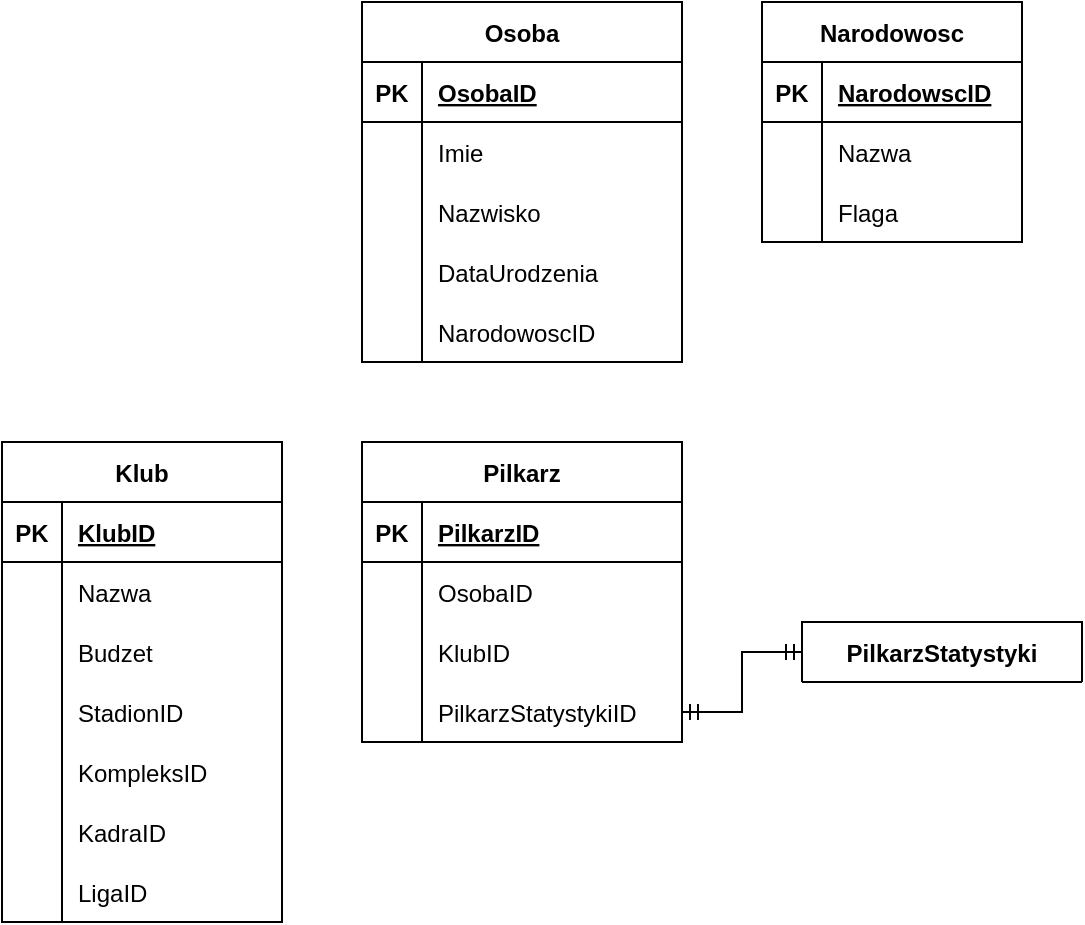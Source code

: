 <mxfile version="20.8.8" type="github">
  <diagram name="Strona-1" id="OfhFXtUXiZWUtCFE1TAF">
    <mxGraphModel dx="1050" dy="581" grid="1" gridSize="10" guides="1" tooltips="1" connect="1" arrows="1" fold="1" page="1" pageScale="1" pageWidth="827" pageHeight="1169" math="0" shadow="0">
      <root>
        <mxCell id="0" />
        <mxCell id="1" parent="0" />
        <mxCell id="VypSvn3y7kqC1WKXfnF2-3" value="Klub" style="shape=table;startSize=30;container=1;collapsible=1;childLayout=tableLayout;fixedRows=1;rowLines=0;fontStyle=1;align=center;resizeLast=1;" vertex="1" parent="1">
          <mxGeometry x="180" y="260" width="140" height="240" as="geometry" />
        </mxCell>
        <mxCell id="VypSvn3y7kqC1WKXfnF2-4" value="" style="shape=tableRow;horizontal=0;startSize=0;swimlaneHead=0;swimlaneBody=0;fillColor=none;collapsible=0;dropTarget=0;points=[[0,0.5],[1,0.5]];portConstraint=eastwest;top=0;left=0;right=0;bottom=1;" vertex="1" parent="VypSvn3y7kqC1WKXfnF2-3">
          <mxGeometry y="30" width="140" height="30" as="geometry" />
        </mxCell>
        <mxCell id="VypSvn3y7kqC1WKXfnF2-5" value="PK" style="shape=partialRectangle;connectable=0;fillColor=none;top=0;left=0;bottom=0;right=0;fontStyle=1;overflow=hidden;" vertex="1" parent="VypSvn3y7kqC1WKXfnF2-4">
          <mxGeometry width="30" height="30" as="geometry">
            <mxRectangle width="30" height="30" as="alternateBounds" />
          </mxGeometry>
        </mxCell>
        <mxCell id="VypSvn3y7kqC1WKXfnF2-6" value="KlubID" style="shape=partialRectangle;connectable=0;fillColor=none;top=0;left=0;bottom=0;right=0;align=left;spacingLeft=6;fontStyle=5;overflow=hidden;" vertex="1" parent="VypSvn3y7kqC1WKXfnF2-4">
          <mxGeometry x="30" width="110" height="30" as="geometry">
            <mxRectangle width="110" height="30" as="alternateBounds" />
          </mxGeometry>
        </mxCell>
        <mxCell id="VypSvn3y7kqC1WKXfnF2-7" value="" style="shape=tableRow;horizontal=0;startSize=0;swimlaneHead=0;swimlaneBody=0;fillColor=none;collapsible=0;dropTarget=0;points=[[0,0.5],[1,0.5]];portConstraint=eastwest;top=0;left=0;right=0;bottom=0;" vertex="1" parent="VypSvn3y7kqC1WKXfnF2-3">
          <mxGeometry y="60" width="140" height="30" as="geometry" />
        </mxCell>
        <mxCell id="VypSvn3y7kqC1WKXfnF2-8" value="" style="shape=partialRectangle;connectable=0;fillColor=none;top=0;left=0;bottom=0;right=0;editable=1;overflow=hidden;" vertex="1" parent="VypSvn3y7kqC1WKXfnF2-7">
          <mxGeometry width="30" height="30" as="geometry">
            <mxRectangle width="30" height="30" as="alternateBounds" />
          </mxGeometry>
        </mxCell>
        <mxCell id="VypSvn3y7kqC1WKXfnF2-9" value="Nazwa" style="shape=partialRectangle;connectable=0;fillColor=none;top=0;left=0;bottom=0;right=0;align=left;spacingLeft=6;overflow=hidden;" vertex="1" parent="VypSvn3y7kqC1WKXfnF2-7">
          <mxGeometry x="30" width="110" height="30" as="geometry">
            <mxRectangle width="110" height="30" as="alternateBounds" />
          </mxGeometry>
        </mxCell>
        <mxCell id="VypSvn3y7kqC1WKXfnF2-10" value="" style="shape=tableRow;horizontal=0;startSize=0;swimlaneHead=0;swimlaneBody=0;fillColor=none;collapsible=0;dropTarget=0;points=[[0,0.5],[1,0.5]];portConstraint=eastwest;top=0;left=0;right=0;bottom=0;" vertex="1" parent="VypSvn3y7kqC1WKXfnF2-3">
          <mxGeometry y="90" width="140" height="30" as="geometry" />
        </mxCell>
        <mxCell id="VypSvn3y7kqC1WKXfnF2-11" value="" style="shape=partialRectangle;connectable=0;fillColor=none;top=0;left=0;bottom=0;right=0;editable=1;overflow=hidden;" vertex="1" parent="VypSvn3y7kqC1WKXfnF2-10">
          <mxGeometry width="30" height="30" as="geometry">
            <mxRectangle width="30" height="30" as="alternateBounds" />
          </mxGeometry>
        </mxCell>
        <mxCell id="VypSvn3y7kqC1WKXfnF2-12" value="Budzet" style="shape=partialRectangle;connectable=0;fillColor=none;top=0;left=0;bottom=0;right=0;align=left;spacingLeft=6;overflow=hidden;" vertex="1" parent="VypSvn3y7kqC1WKXfnF2-10">
          <mxGeometry x="30" width="110" height="30" as="geometry">
            <mxRectangle width="110" height="30" as="alternateBounds" />
          </mxGeometry>
        </mxCell>
        <mxCell id="VypSvn3y7kqC1WKXfnF2-13" value="" style="shape=tableRow;horizontal=0;startSize=0;swimlaneHead=0;swimlaneBody=0;fillColor=none;collapsible=0;dropTarget=0;points=[[0,0.5],[1,0.5]];portConstraint=eastwest;top=0;left=0;right=0;bottom=0;" vertex="1" parent="VypSvn3y7kqC1WKXfnF2-3">
          <mxGeometry y="120" width="140" height="30" as="geometry" />
        </mxCell>
        <mxCell id="VypSvn3y7kqC1WKXfnF2-14" value="" style="shape=partialRectangle;connectable=0;fillColor=none;top=0;left=0;bottom=0;right=0;editable=1;overflow=hidden;" vertex="1" parent="VypSvn3y7kqC1WKXfnF2-13">
          <mxGeometry width="30" height="30" as="geometry">
            <mxRectangle width="30" height="30" as="alternateBounds" />
          </mxGeometry>
        </mxCell>
        <mxCell id="VypSvn3y7kqC1WKXfnF2-15" value="StadionID" style="shape=partialRectangle;connectable=0;fillColor=none;top=0;left=0;bottom=0;right=0;align=left;spacingLeft=6;overflow=hidden;" vertex="1" parent="VypSvn3y7kqC1WKXfnF2-13">
          <mxGeometry x="30" width="110" height="30" as="geometry">
            <mxRectangle width="110" height="30" as="alternateBounds" />
          </mxGeometry>
        </mxCell>
        <mxCell id="VypSvn3y7kqC1WKXfnF2-16" value="" style="shape=tableRow;horizontal=0;startSize=0;swimlaneHead=0;swimlaneBody=0;fillColor=none;collapsible=0;dropTarget=0;points=[[0,0.5],[1,0.5]];portConstraint=eastwest;top=0;left=0;right=0;bottom=0;" vertex="1" parent="VypSvn3y7kqC1WKXfnF2-3">
          <mxGeometry y="150" width="140" height="30" as="geometry" />
        </mxCell>
        <mxCell id="VypSvn3y7kqC1WKXfnF2-17" value="" style="shape=partialRectangle;connectable=0;fillColor=none;top=0;left=0;bottom=0;right=0;editable=1;overflow=hidden;" vertex="1" parent="VypSvn3y7kqC1WKXfnF2-16">
          <mxGeometry width="30" height="30" as="geometry">
            <mxRectangle width="30" height="30" as="alternateBounds" />
          </mxGeometry>
        </mxCell>
        <mxCell id="VypSvn3y7kqC1WKXfnF2-18" value="KompleksID" style="shape=partialRectangle;connectable=0;fillColor=none;top=0;left=0;bottom=0;right=0;align=left;spacingLeft=6;overflow=hidden;" vertex="1" parent="VypSvn3y7kqC1WKXfnF2-16">
          <mxGeometry x="30" width="110" height="30" as="geometry">
            <mxRectangle width="110" height="30" as="alternateBounds" />
          </mxGeometry>
        </mxCell>
        <mxCell id="VypSvn3y7kqC1WKXfnF2-19" value="" style="shape=tableRow;horizontal=0;startSize=0;swimlaneHead=0;swimlaneBody=0;fillColor=none;collapsible=0;dropTarget=0;points=[[0,0.5],[1,0.5]];portConstraint=eastwest;top=0;left=0;right=0;bottom=0;" vertex="1" parent="VypSvn3y7kqC1WKXfnF2-3">
          <mxGeometry y="180" width="140" height="30" as="geometry" />
        </mxCell>
        <mxCell id="VypSvn3y7kqC1WKXfnF2-20" value="" style="shape=partialRectangle;connectable=0;fillColor=none;top=0;left=0;bottom=0;right=0;editable=1;overflow=hidden;" vertex="1" parent="VypSvn3y7kqC1WKXfnF2-19">
          <mxGeometry width="30" height="30" as="geometry">
            <mxRectangle width="30" height="30" as="alternateBounds" />
          </mxGeometry>
        </mxCell>
        <mxCell id="VypSvn3y7kqC1WKXfnF2-21" value="KadraID" style="shape=partialRectangle;connectable=0;fillColor=none;top=0;left=0;bottom=0;right=0;align=left;spacingLeft=6;overflow=hidden;" vertex="1" parent="VypSvn3y7kqC1WKXfnF2-19">
          <mxGeometry x="30" width="110" height="30" as="geometry">
            <mxRectangle width="110" height="30" as="alternateBounds" />
          </mxGeometry>
        </mxCell>
        <mxCell id="VypSvn3y7kqC1WKXfnF2-22" value="" style="shape=tableRow;horizontal=0;startSize=0;swimlaneHead=0;swimlaneBody=0;fillColor=none;collapsible=0;dropTarget=0;points=[[0,0.5],[1,0.5]];portConstraint=eastwest;top=0;left=0;right=0;bottom=0;" vertex="1" parent="VypSvn3y7kqC1WKXfnF2-3">
          <mxGeometry y="210" width="140" height="30" as="geometry" />
        </mxCell>
        <mxCell id="VypSvn3y7kqC1WKXfnF2-23" value="" style="shape=partialRectangle;connectable=0;fillColor=none;top=0;left=0;bottom=0;right=0;editable=1;overflow=hidden;" vertex="1" parent="VypSvn3y7kqC1WKXfnF2-22">
          <mxGeometry width="30" height="30" as="geometry">
            <mxRectangle width="30" height="30" as="alternateBounds" />
          </mxGeometry>
        </mxCell>
        <mxCell id="VypSvn3y7kqC1WKXfnF2-24" value="LigaID" style="shape=partialRectangle;connectable=0;fillColor=none;top=0;left=0;bottom=0;right=0;align=left;spacingLeft=6;overflow=hidden;" vertex="1" parent="VypSvn3y7kqC1WKXfnF2-22">
          <mxGeometry x="30" width="110" height="30" as="geometry">
            <mxRectangle width="110" height="30" as="alternateBounds" />
          </mxGeometry>
        </mxCell>
        <mxCell id="VypSvn3y7kqC1WKXfnF2-49" value="Pilkarz" style="shape=table;startSize=30;container=1;collapsible=1;childLayout=tableLayout;fixedRows=1;rowLines=0;fontStyle=1;align=center;resizeLast=1;rounded=0;" vertex="1" parent="1">
          <mxGeometry x="360" y="260" width="160" height="150" as="geometry">
            <mxRectangle x="200" y="40" width="80" height="30" as="alternateBounds" />
          </mxGeometry>
        </mxCell>
        <mxCell id="VypSvn3y7kqC1WKXfnF2-50" value="" style="shape=tableRow;horizontal=0;startSize=0;swimlaneHead=0;swimlaneBody=0;fillColor=none;collapsible=0;dropTarget=0;points=[[0,0.5],[1,0.5]];portConstraint=eastwest;top=0;left=0;right=0;bottom=1;rounded=0;" vertex="1" parent="VypSvn3y7kqC1WKXfnF2-49">
          <mxGeometry y="30" width="160" height="30" as="geometry" />
        </mxCell>
        <mxCell id="VypSvn3y7kqC1WKXfnF2-51" value="PK" style="shape=partialRectangle;connectable=0;fillColor=none;top=0;left=0;bottom=0;right=0;fontStyle=1;overflow=hidden;rounded=0;" vertex="1" parent="VypSvn3y7kqC1WKXfnF2-50">
          <mxGeometry width="30" height="30" as="geometry">
            <mxRectangle width="30" height="30" as="alternateBounds" />
          </mxGeometry>
        </mxCell>
        <mxCell id="VypSvn3y7kqC1WKXfnF2-52" value="PilkarzID" style="shape=partialRectangle;connectable=0;fillColor=none;top=0;left=0;bottom=0;right=0;align=left;spacingLeft=6;fontStyle=5;overflow=hidden;rounded=0;" vertex="1" parent="VypSvn3y7kqC1WKXfnF2-50">
          <mxGeometry x="30" width="130" height="30" as="geometry">
            <mxRectangle width="130" height="30" as="alternateBounds" />
          </mxGeometry>
        </mxCell>
        <mxCell id="VypSvn3y7kqC1WKXfnF2-53" value="" style="shape=tableRow;horizontal=0;startSize=0;swimlaneHead=0;swimlaneBody=0;fillColor=none;collapsible=0;dropTarget=0;points=[[0,0.5],[1,0.5]];portConstraint=eastwest;top=0;left=0;right=0;bottom=0;rounded=0;" vertex="1" parent="VypSvn3y7kqC1WKXfnF2-49">
          <mxGeometry y="60" width="160" height="30" as="geometry" />
        </mxCell>
        <mxCell id="VypSvn3y7kqC1WKXfnF2-54" value="" style="shape=partialRectangle;connectable=0;fillColor=none;top=0;left=0;bottom=0;right=0;editable=1;overflow=hidden;rounded=0;" vertex="1" parent="VypSvn3y7kqC1WKXfnF2-53">
          <mxGeometry width="30" height="30" as="geometry">
            <mxRectangle width="30" height="30" as="alternateBounds" />
          </mxGeometry>
        </mxCell>
        <mxCell id="VypSvn3y7kqC1WKXfnF2-55" value="OsobaID" style="shape=partialRectangle;connectable=0;fillColor=none;top=0;left=0;bottom=0;right=0;align=left;spacingLeft=6;overflow=hidden;rounded=0;" vertex="1" parent="VypSvn3y7kqC1WKXfnF2-53">
          <mxGeometry x="30" width="130" height="30" as="geometry">
            <mxRectangle width="130" height="30" as="alternateBounds" />
          </mxGeometry>
        </mxCell>
        <mxCell id="VypSvn3y7kqC1WKXfnF2-56" value="" style="shape=tableRow;horizontal=0;startSize=0;swimlaneHead=0;swimlaneBody=0;fillColor=none;collapsible=0;dropTarget=0;points=[[0,0.5],[1,0.5]];portConstraint=eastwest;top=0;left=0;right=0;bottom=0;rounded=0;" vertex="1" parent="VypSvn3y7kqC1WKXfnF2-49">
          <mxGeometry y="90" width="160" height="30" as="geometry" />
        </mxCell>
        <mxCell id="VypSvn3y7kqC1WKXfnF2-57" value="" style="shape=partialRectangle;connectable=0;fillColor=none;top=0;left=0;bottom=0;right=0;editable=1;overflow=hidden;rounded=0;" vertex="1" parent="VypSvn3y7kqC1WKXfnF2-56">
          <mxGeometry width="30" height="30" as="geometry">
            <mxRectangle width="30" height="30" as="alternateBounds" />
          </mxGeometry>
        </mxCell>
        <mxCell id="VypSvn3y7kqC1WKXfnF2-58" value="KlubID" style="shape=partialRectangle;connectable=0;fillColor=none;top=0;left=0;bottom=0;right=0;align=left;spacingLeft=6;overflow=hidden;rounded=0;" vertex="1" parent="VypSvn3y7kqC1WKXfnF2-56">
          <mxGeometry x="30" width="130" height="30" as="geometry">
            <mxRectangle width="130" height="30" as="alternateBounds" />
          </mxGeometry>
        </mxCell>
        <mxCell id="VypSvn3y7kqC1WKXfnF2-59" value="" style="shape=tableRow;horizontal=0;startSize=0;swimlaneHead=0;swimlaneBody=0;fillColor=none;collapsible=0;dropTarget=0;points=[[0,0.5],[1,0.5]];portConstraint=eastwest;top=0;left=0;right=0;bottom=0;rounded=0;" vertex="1" parent="VypSvn3y7kqC1WKXfnF2-49">
          <mxGeometry y="120" width="160" height="30" as="geometry" />
        </mxCell>
        <mxCell id="VypSvn3y7kqC1WKXfnF2-60" value="" style="shape=partialRectangle;connectable=0;fillColor=none;top=0;left=0;bottom=0;right=0;editable=1;overflow=hidden;rounded=0;" vertex="1" parent="VypSvn3y7kqC1WKXfnF2-59">
          <mxGeometry width="30" height="30" as="geometry">
            <mxRectangle width="30" height="30" as="alternateBounds" />
          </mxGeometry>
        </mxCell>
        <mxCell id="VypSvn3y7kqC1WKXfnF2-61" value="PilkarzStatystykiID" style="shape=partialRectangle;connectable=0;fillColor=none;top=0;left=0;bottom=0;right=0;align=left;spacingLeft=6;overflow=hidden;rounded=0;" vertex="1" parent="VypSvn3y7kqC1WKXfnF2-59">
          <mxGeometry x="30" width="130" height="30" as="geometry">
            <mxRectangle width="130" height="30" as="alternateBounds" />
          </mxGeometry>
        </mxCell>
        <mxCell id="VypSvn3y7kqC1WKXfnF2-65" value="Osoba" style="shape=table;startSize=30;container=1;collapsible=1;childLayout=tableLayout;fixedRows=1;rowLines=0;fontStyle=1;align=center;resizeLast=1;rounded=0;fillColor=none;" vertex="1" parent="1">
          <mxGeometry x="360" y="40" width="160" height="180" as="geometry" />
        </mxCell>
        <mxCell id="VypSvn3y7kqC1WKXfnF2-66" value="" style="shape=tableRow;horizontal=0;startSize=0;swimlaneHead=0;swimlaneBody=0;fillColor=none;collapsible=0;dropTarget=0;points=[[0,0.5],[1,0.5]];portConstraint=eastwest;top=0;left=0;right=0;bottom=1;rounded=0;" vertex="1" parent="VypSvn3y7kqC1WKXfnF2-65">
          <mxGeometry y="30" width="160" height="30" as="geometry" />
        </mxCell>
        <mxCell id="VypSvn3y7kqC1WKXfnF2-67" value="PK" style="shape=partialRectangle;connectable=0;fillColor=none;top=0;left=0;bottom=0;right=0;fontStyle=1;overflow=hidden;rounded=0;" vertex="1" parent="VypSvn3y7kqC1WKXfnF2-66">
          <mxGeometry width="30" height="30" as="geometry">
            <mxRectangle width="30" height="30" as="alternateBounds" />
          </mxGeometry>
        </mxCell>
        <mxCell id="VypSvn3y7kqC1WKXfnF2-68" value="OsobaID" style="shape=partialRectangle;connectable=0;fillColor=none;top=0;left=0;bottom=0;right=0;align=left;spacingLeft=6;fontStyle=5;overflow=hidden;rounded=0;" vertex="1" parent="VypSvn3y7kqC1WKXfnF2-66">
          <mxGeometry x="30" width="130" height="30" as="geometry">
            <mxRectangle width="130" height="30" as="alternateBounds" />
          </mxGeometry>
        </mxCell>
        <mxCell id="VypSvn3y7kqC1WKXfnF2-69" value="" style="shape=tableRow;horizontal=0;startSize=0;swimlaneHead=0;swimlaneBody=0;fillColor=none;collapsible=0;dropTarget=0;points=[[0,0.5],[1,0.5]];portConstraint=eastwest;top=0;left=0;right=0;bottom=0;rounded=0;" vertex="1" parent="VypSvn3y7kqC1WKXfnF2-65">
          <mxGeometry y="60" width="160" height="30" as="geometry" />
        </mxCell>
        <mxCell id="VypSvn3y7kqC1WKXfnF2-70" value="" style="shape=partialRectangle;connectable=0;fillColor=none;top=0;left=0;bottom=0;right=0;editable=1;overflow=hidden;rounded=0;" vertex="1" parent="VypSvn3y7kqC1WKXfnF2-69">
          <mxGeometry width="30" height="30" as="geometry">
            <mxRectangle width="30" height="30" as="alternateBounds" />
          </mxGeometry>
        </mxCell>
        <mxCell id="VypSvn3y7kqC1WKXfnF2-71" value="Imie" style="shape=partialRectangle;connectable=0;fillColor=none;top=0;left=0;bottom=0;right=0;align=left;spacingLeft=6;overflow=hidden;rounded=0;" vertex="1" parent="VypSvn3y7kqC1WKXfnF2-69">
          <mxGeometry x="30" width="130" height="30" as="geometry">
            <mxRectangle width="130" height="30" as="alternateBounds" />
          </mxGeometry>
        </mxCell>
        <mxCell id="VypSvn3y7kqC1WKXfnF2-72" value="" style="shape=tableRow;horizontal=0;startSize=0;swimlaneHead=0;swimlaneBody=0;fillColor=none;collapsible=0;dropTarget=0;points=[[0,0.5],[1,0.5]];portConstraint=eastwest;top=0;left=0;right=0;bottom=0;rounded=0;" vertex="1" parent="VypSvn3y7kqC1WKXfnF2-65">
          <mxGeometry y="90" width="160" height="30" as="geometry" />
        </mxCell>
        <mxCell id="VypSvn3y7kqC1WKXfnF2-73" value="" style="shape=partialRectangle;connectable=0;fillColor=none;top=0;left=0;bottom=0;right=0;editable=1;overflow=hidden;rounded=0;" vertex="1" parent="VypSvn3y7kqC1WKXfnF2-72">
          <mxGeometry width="30" height="30" as="geometry">
            <mxRectangle width="30" height="30" as="alternateBounds" />
          </mxGeometry>
        </mxCell>
        <mxCell id="VypSvn3y7kqC1WKXfnF2-74" value="Nazwisko" style="shape=partialRectangle;connectable=0;fillColor=none;top=0;left=0;bottom=0;right=0;align=left;spacingLeft=6;overflow=hidden;rounded=0;" vertex="1" parent="VypSvn3y7kqC1WKXfnF2-72">
          <mxGeometry x="30" width="130" height="30" as="geometry">
            <mxRectangle width="130" height="30" as="alternateBounds" />
          </mxGeometry>
        </mxCell>
        <mxCell id="VypSvn3y7kqC1WKXfnF2-75" value="" style="shape=tableRow;horizontal=0;startSize=0;swimlaneHead=0;swimlaneBody=0;fillColor=none;collapsible=0;dropTarget=0;points=[[0,0.5],[1,0.5]];portConstraint=eastwest;top=0;left=0;right=0;bottom=0;rounded=0;" vertex="1" parent="VypSvn3y7kqC1WKXfnF2-65">
          <mxGeometry y="120" width="160" height="30" as="geometry" />
        </mxCell>
        <mxCell id="VypSvn3y7kqC1WKXfnF2-76" value="" style="shape=partialRectangle;connectable=0;fillColor=none;top=0;left=0;bottom=0;right=0;editable=1;overflow=hidden;rounded=0;" vertex="1" parent="VypSvn3y7kqC1WKXfnF2-75">
          <mxGeometry width="30" height="30" as="geometry">
            <mxRectangle width="30" height="30" as="alternateBounds" />
          </mxGeometry>
        </mxCell>
        <mxCell id="VypSvn3y7kqC1WKXfnF2-77" value="DataUrodzenia" style="shape=partialRectangle;connectable=0;fillColor=none;top=0;left=0;bottom=0;right=0;align=left;spacingLeft=6;overflow=hidden;rounded=0;" vertex="1" parent="VypSvn3y7kqC1WKXfnF2-75">
          <mxGeometry x="30" width="130" height="30" as="geometry">
            <mxRectangle width="130" height="30" as="alternateBounds" />
          </mxGeometry>
        </mxCell>
        <mxCell id="VypSvn3y7kqC1WKXfnF2-78" value="" style="shape=tableRow;horizontal=0;startSize=0;swimlaneHead=0;swimlaneBody=0;fillColor=none;collapsible=0;dropTarget=0;points=[[0,0.5],[1,0.5]];portConstraint=eastwest;top=0;left=0;right=0;bottom=0;rounded=0;" vertex="1" parent="VypSvn3y7kqC1WKXfnF2-65">
          <mxGeometry y="150" width="160" height="30" as="geometry" />
        </mxCell>
        <mxCell id="VypSvn3y7kqC1WKXfnF2-79" value="" style="shape=partialRectangle;connectable=0;fillColor=none;top=0;left=0;bottom=0;right=0;editable=1;overflow=hidden;rounded=0;" vertex="1" parent="VypSvn3y7kqC1WKXfnF2-78">
          <mxGeometry width="30" height="30" as="geometry">
            <mxRectangle width="30" height="30" as="alternateBounds" />
          </mxGeometry>
        </mxCell>
        <mxCell id="VypSvn3y7kqC1WKXfnF2-80" value="NarodowoscID" style="shape=partialRectangle;connectable=0;fillColor=none;top=0;left=0;bottom=0;right=0;align=left;spacingLeft=6;overflow=hidden;rounded=0;" vertex="1" parent="VypSvn3y7kqC1WKXfnF2-78">
          <mxGeometry x="30" width="130" height="30" as="geometry">
            <mxRectangle width="130" height="30" as="alternateBounds" />
          </mxGeometry>
        </mxCell>
        <mxCell id="VypSvn3y7kqC1WKXfnF2-84" value="Narodowosc" style="shape=table;startSize=30;container=1;collapsible=1;childLayout=tableLayout;fixedRows=1;rowLines=0;fontStyle=1;align=center;resizeLast=1;rounded=0;fillColor=none;" vertex="1" parent="1">
          <mxGeometry x="560" y="40" width="130" height="120" as="geometry" />
        </mxCell>
        <mxCell id="VypSvn3y7kqC1WKXfnF2-85" value="" style="shape=tableRow;horizontal=0;startSize=0;swimlaneHead=0;swimlaneBody=0;fillColor=none;collapsible=0;dropTarget=0;points=[[0,0.5],[1,0.5]];portConstraint=eastwest;top=0;left=0;right=0;bottom=1;rounded=0;" vertex="1" parent="VypSvn3y7kqC1WKXfnF2-84">
          <mxGeometry y="30" width="130" height="30" as="geometry" />
        </mxCell>
        <mxCell id="VypSvn3y7kqC1WKXfnF2-86" value="PK" style="shape=partialRectangle;connectable=0;fillColor=none;top=0;left=0;bottom=0;right=0;fontStyle=1;overflow=hidden;rounded=0;" vertex="1" parent="VypSvn3y7kqC1WKXfnF2-85">
          <mxGeometry width="30" height="30" as="geometry">
            <mxRectangle width="30" height="30" as="alternateBounds" />
          </mxGeometry>
        </mxCell>
        <mxCell id="VypSvn3y7kqC1WKXfnF2-87" value="NarodowscID" style="shape=partialRectangle;connectable=0;fillColor=none;top=0;left=0;bottom=0;right=0;align=left;spacingLeft=6;fontStyle=5;overflow=hidden;rounded=0;" vertex="1" parent="VypSvn3y7kqC1WKXfnF2-85">
          <mxGeometry x="30" width="100" height="30" as="geometry">
            <mxRectangle width="100" height="30" as="alternateBounds" />
          </mxGeometry>
        </mxCell>
        <mxCell id="VypSvn3y7kqC1WKXfnF2-88" value="" style="shape=tableRow;horizontal=0;startSize=0;swimlaneHead=0;swimlaneBody=0;fillColor=none;collapsible=0;dropTarget=0;points=[[0,0.5],[1,0.5]];portConstraint=eastwest;top=0;left=0;right=0;bottom=0;rounded=0;" vertex="1" parent="VypSvn3y7kqC1WKXfnF2-84">
          <mxGeometry y="60" width="130" height="30" as="geometry" />
        </mxCell>
        <mxCell id="VypSvn3y7kqC1WKXfnF2-89" value="" style="shape=partialRectangle;connectable=0;fillColor=none;top=0;left=0;bottom=0;right=0;editable=1;overflow=hidden;rounded=0;" vertex="1" parent="VypSvn3y7kqC1WKXfnF2-88">
          <mxGeometry width="30" height="30" as="geometry">
            <mxRectangle width="30" height="30" as="alternateBounds" />
          </mxGeometry>
        </mxCell>
        <mxCell id="VypSvn3y7kqC1WKXfnF2-90" value="Nazwa" style="shape=partialRectangle;connectable=0;fillColor=none;top=0;left=0;bottom=0;right=0;align=left;spacingLeft=6;overflow=hidden;rounded=0;" vertex="1" parent="VypSvn3y7kqC1WKXfnF2-88">
          <mxGeometry x="30" width="100" height="30" as="geometry">
            <mxRectangle width="100" height="30" as="alternateBounds" />
          </mxGeometry>
        </mxCell>
        <mxCell id="VypSvn3y7kqC1WKXfnF2-91" value="" style="shape=tableRow;horizontal=0;startSize=0;swimlaneHead=0;swimlaneBody=0;fillColor=none;collapsible=0;dropTarget=0;points=[[0,0.5],[1,0.5]];portConstraint=eastwest;top=0;left=0;right=0;bottom=0;rounded=0;" vertex="1" parent="VypSvn3y7kqC1WKXfnF2-84">
          <mxGeometry y="90" width="130" height="30" as="geometry" />
        </mxCell>
        <mxCell id="VypSvn3y7kqC1WKXfnF2-92" value="" style="shape=partialRectangle;connectable=0;fillColor=none;top=0;left=0;bottom=0;right=0;editable=1;overflow=hidden;rounded=0;" vertex="1" parent="VypSvn3y7kqC1WKXfnF2-91">
          <mxGeometry width="30" height="30" as="geometry">
            <mxRectangle width="30" height="30" as="alternateBounds" />
          </mxGeometry>
        </mxCell>
        <mxCell id="VypSvn3y7kqC1WKXfnF2-93" value="Flaga" style="shape=partialRectangle;connectable=0;fillColor=none;top=0;left=0;bottom=0;right=0;align=left;spacingLeft=6;overflow=hidden;rounded=0;" vertex="1" parent="VypSvn3y7kqC1WKXfnF2-91">
          <mxGeometry x="30" width="100" height="30" as="geometry">
            <mxRectangle width="100" height="30" as="alternateBounds" />
          </mxGeometry>
        </mxCell>
        <mxCell id="VypSvn3y7kqC1WKXfnF2-97" value="PilkarzStatystyki" style="shape=table;startSize=30;container=1;collapsible=1;childLayout=tableLayout;fixedRows=1;rowLines=0;fontStyle=1;align=center;resizeLast=1;rounded=0;fillColor=none;" vertex="1" collapsed="1" parent="1">
          <mxGeometry x="580" y="350" width="140" height="30" as="geometry">
            <mxRectangle x="580" y="350" width="160" height="1170" as="alternateBounds" />
          </mxGeometry>
        </mxCell>
        <mxCell id="VypSvn3y7kqC1WKXfnF2-98" value="" style="shape=tableRow;horizontal=0;startSize=0;swimlaneHead=0;swimlaneBody=0;fillColor=none;collapsible=0;dropTarget=0;points=[[0,0.5],[1,0.5]];portConstraint=eastwest;top=0;left=0;right=0;bottom=1;rounded=0;" vertex="1" parent="VypSvn3y7kqC1WKXfnF2-97">
          <mxGeometry y="30" width="160" height="30" as="geometry" />
        </mxCell>
        <mxCell id="VypSvn3y7kqC1WKXfnF2-99" value="PK" style="shape=partialRectangle;connectable=0;fillColor=none;top=0;left=0;bottom=0;right=0;fontStyle=1;overflow=hidden;rounded=0;" vertex="1" parent="VypSvn3y7kqC1WKXfnF2-98">
          <mxGeometry width="30" height="30" as="geometry">
            <mxRectangle width="30" height="30" as="alternateBounds" />
          </mxGeometry>
        </mxCell>
        <mxCell id="VypSvn3y7kqC1WKXfnF2-100" value="PilkarzStatystykiID" style="shape=partialRectangle;connectable=0;fillColor=none;top=0;left=0;bottom=0;right=0;align=left;spacingLeft=6;fontStyle=5;overflow=hidden;rounded=0;" vertex="1" parent="VypSvn3y7kqC1WKXfnF2-98">
          <mxGeometry x="30" width="130" height="30" as="geometry">
            <mxRectangle width="130" height="30" as="alternateBounds" />
          </mxGeometry>
        </mxCell>
        <mxCell id="VypSvn3y7kqC1WKXfnF2-101" value="" style="shape=tableRow;horizontal=0;startSize=0;swimlaneHead=0;swimlaneBody=0;fillColor=none;collapsible=0;dropTarget=0;points=[[0,0.5],[1,0.5]];portConstraint=eastwest;top=0;left=0;right=0;bottom=0;rounded=0;" vertex="1" parent="VypSvn3y7kqC1WKXfnF2-97">
          <mxGeometry y="60" width="160" height="30" as="geometry" />
        </mxCell>
        <mxCell id="VypSvn3y7kqC1WKXfnF2-102" value="" style="shape=partialRectangle;connectable=0;fillColor=none;top=0;left=0;bottom=0;right=0;editable=1;overflow=hidden;rounded=0;" vertex="1" parent="VypSvn3y7kqC1WKXfnF2-101">
          <mxGeometry width="30" height="30" as="geometry">
            <mxRectangle width="30" height="30" as="alternateBounds" />
          </mxGeometry>
        </mxCell>
        <mxCell id="VypSvn3y7kqC1WKXfnF2-103" value="DlugiePodania" style="shape=partialRectangle;connectable=0;fillColor=none;top=0;left=0;bottom=0;right=0;align=left;spacingLeft=6;overflow=hidden;rounded=0;" vertex="1" parent="VypSvn3y7kqC1WKXfnF2-101">
          <mxGeometry x="30" width="130" height="30" as="geometry">
            <mxRectangle width="130" height="30" as="alternateBounds" />
          </mxGeometry>
        </mxCell>
        <mxCell id="VypSvn3y7kqC1WKXfnF2-104" value="" style="shape=tableRow;horizontal=0;startSize=0;swimlaneHead=0;swimlaneBody=0;fillColor=none;collapsible=0;dropTarget=0;points=[[0,0.5],[1,0.5]];portConstraint=eastwest;top=0;left=0;right=0;bottom=0;rounded=0;" vertex="1" parent="VypSvn3y7kqC1WKXfnF2-97">
          <mxGeometry y="90" width="160" height="30" as="geometry" />
        </mxCell>
        <mxCell id="VypSvn3y7kqC1WKXfnF2-105" value="" style="shape=partialRectangle;connectable=0;fillColor=none;top=0;left=0;bottom=0;right=0;editable=1;overflow=hidden;rounded=0;" vertex="1" parent="VypSvn3y7kqC1WKXfnF2-104">
          <mxGeometry width="30" height="30" as="geometry">
            <mxRectangle width="30" height="30" as="alternateBounds" />
          </mxGeometry>
        </mxCell>
        <mxCell id="VypSvn3y7kqC1WKXfnF2-106" value="KrótkiePodania" style="shape=partialRectangle;connectable=0;fillColor=none;top=0;left=0;bottom=0;right=0;align=left;spacingLeft=6;overflow=hidden;rounded=0;" vertex="1" parent="VypSvn3y7kqC1WKXfnF2-104">
          <mxGeometry x="30" width="130" height="30" as="geometry">
            <mxRectangle width="130" height="30" as="alternateBounds" />
          </mxGeometry>
        </mxCell>
        <mxCell id="VypSvn3y7kqC1WKXfnF2-107" value="" style="shape=tableRow;horizontal=0;startSize=0;swimlaneHead=0;swimlaneBody=0;fillColor=none;collapsible=0;dropTarget=0;points=[[0,0.5],[1,0.5]];portConstraint=eastwest;top=0;left=0;right=0;bottom=0;rounded=0;" vertex="1" parent="VypSvn3y7kqC1WKXfnF2-97">
          <mxGeometry y="120" width="160" height="30" as="geometry" />
        </mxCell>
        <mxCell id="VypSvn3y7kqC1WKXfnF2-108" value="" style="shape=partialRectangle;connectable=0;fillColor=none;top=0;left=0;bottom=0;right=0;editable=1;overflow=hidden;rounded=0;" vertex="1" parent="VypSvn3y7kqC1WKXfnF2-107">
          <mxGeometry width="30" height="30" as="geometry">
            <mxRectangle width="30" height="30" as="alternateBounds" />
          </mxGeometry>
        </mxCell>
        <mxCell id="VypSvn3y7kqC1WKXfnF2-109" value="Dośrodkowania" style="shape=partialRectangle;connectable=0;fillColor=none;top=0;left=0;bottom=0;right=0;align=left;spacingLeft=6;overflow=hidden;rounded=0;" vertex="1" parent="VypSvn3y7kqC1WKXfnF2-107">
          <mxGeometry x="30" width="130" height="30" as="geometry">
            <mxRectangle width="130" height="30" as="alternateBounds" />
          </mxGeometry>
        </mxCell>
        <mxCell id="VypSvn3y7kqC1WKXfnF2-110" value="" style="shape=tableRow;horizontal=0;startSize=0;swimlaneHead=0;swimlaneBody=0;fillColor=none;collapsible=0;dropTarget=0;points=[[0,0.5],[1,0.5]];portConstraint=eastwest;top=0;left=0;right=0;bottom=0;rounded=0;" vertex="1" parent="VypSvn3y7kqC1WKXfnF2-97">
          <mxGeometry y="150" width="160" height="30" as="geometry" />
        </mxCell>
        <mxCell id="VypSvn3y7kqC1WKXfnF2-111" value="" style="shape=partialRectangle;connectable=0;fillColor=none;top=0;left=0;bottom=0;right=0;editable=1;overflow=hidden;rounded=0;" vertex="1" parent="VypSvn3y7kqC1WKXfnF2-110">
          <mxGeometry width="30" height="30" as="geometry">
            <mxRectangle width="30" height="30" as="alternateBounds" />
          </mxGeometry>
        </mxCell>
        <mxCell id="VypSvn3y7kqC1WKXfnF2-112" value="Przerzuty" style="shape=partialRectangle;connectable=0;fillColor=none;top=0;left=0;bottom=0;right=0;align=left;spacingLeft=6;overflow=hidden;rounded=0;" vertex="1" parent="VypSvn3y7kqC1WKXfnF2-110">
          <mxGeometry x="30" width="130" height="30" as="geometry">
            <mxRectangle width="130" height="30" as="alternateBounds" />
          </mxGeometry>
        </mxCell>
        <mxCell id="VypSvn3y7kqC1WKXfnF2-113" value="" style="shape=tableRow;horizontal=0;startSize=0;swimlaneHead=0;swimlaneBody=0;fillColor=none;collapsible=0;dropTarget=0;points=[[0,0.5],[1,0.5]];portConstraint=eastwest;top=0;left=0;right=0;bottom=0;rounded=0;" vertex="1" parent="VypSvn3y7kqC1WKXfnF2-97">
          <mxGeometry y="180" width="160" height="30" as="geometry" />
        </mxCell>
        <mxCell id="VypSvn3y7kqC1WKXfnF2-114" value="" style="shape=partialRectangle;connectable=0;fillColor=none;top=0;left=0;bottom=0;right=0;editable=1;overflow=hidden;rounded=0;" vertex="1" parent="VypSvn3y7kqC1WKXfnF2-113">
          <mxGeometry width="30" height="30" as="geometry">
            <mxRectangle width="30" height="30" as="alternateBounds" />
          </mxGeometry>
        </mxCell>
        <mxCell id="VypSvn3y7kqC1WKXfnF2-115" value="StrzałyZdaleka" style="shape=partialRectangle;connectable=0;fillColor=none;top=0;left=0;bottom=0;right=0;align=left;spacingLeft=6;overflow=hidden;rounded=0;" vertex="1" parent="VypSvn3y7kqC1WKXfnF2-113">
          <mxGeometry x="30" width="130" height="30" as="geometry">
            <mxRectangle width="130" height="30" as="alternateBounds" />
          </mxGeometry>
        </mxCell>
        <mxCell id="VypSvn3y7kqC1WKXfnF2-116" value="" style="shape=tableRow;horizontal=0;startSize=0;swimlaneHead=0;swimlaneBody=0;fillColor=none;collapsible=0;dropTarget=0;points=[[0,0.5],[1,0.5]];portConstraint=eastwest;top=0;left=0;right=0;bottom=0;rounded=0;" vertex="1" parent="VypSvn3y7kqC1WKXfnF2-97">
          <mxGeometry y="210" width="160" height="30" as="geometry" />
        </mxCell>
        <mxCell id="VypSvn3y7kqC1WKXfnF2-117" value="" style="shape=partialRectangle;connectable=0;fillColor=none;top=0;left=0;bottom=0;right=0;editable=1;overflow=hidden;rounded=0;" vertex="1" parent="VypSvn3y7kqC1WKXfnF2-116">
          <mxGeometry width="30" height="30" as="geometry">
            <mxRectangle width="30" height="30" as="alternateBounds" />
          </mxGeometry>
        </mxCell>
        <mxCell id="VypSvn3y7kqC1WKXfnF2-118" value="StrzałyZbliska" style="shape=partialRectangle;connectable=0;fillColor=none;top=0;left=0;bottom=0;right=0;align=left;spacingLeft=6;overflow=hidden;rounded=0;" vertex="1" parent="VypSvn3y7kqC1WKXfnF2-116">
          <mxGeometry x="30" width="130" height="30" as="geometry">
            <mxRectangle width="130" height="30" as="alternateBounds" />
          </mxGeometry>
        </mxCell>
        <mxCell id="VypSvn3y7kqC1WKXfnF2-119" value="" style="shape=tableRow;horizontal=0;startSize=0;swimlaneHead=0;swimlaneBody=0;fillColor=none;collapsible=0;dropTarget=0;points=[[0,0.5],[1,0.5]];portConstraint=eastwest;top=0;left=0;right=0;bottom=0;rounded=0;" vertex="1" parent="VypSvn3y7kqC1WKXfnF2-97">
          <mxGeometry y="240" width="160" height="30" as="geometry" />
        </mxCell>
        <mxCell id="VypSvn3y7kqC1WKXfnF2-120" value="" style="shape=partialRectangle;connectable=0;fillColor=none;top=0;left=0;bottom=0;right=0;editable=1;overflow=hidden;rounded=0;" vertex="1" parent="VypSvn3y7kqC1WKXfnF2-119">
          <mxGeometry width="30" height="30" as="geometry">
            <mxRectangle width="30" height="30" as="alternateBounds" />
          </mxGeometry>
        </mxCell>
        <mxCell id="VypSvn3y7kqC1WKXfnF2-121" value="Wykończenie" style="shape=partialRectangle;connectable=0;fillColor=none;top=0;left=0;bottom=0;right=0;align=left;spacingLeft=6;overflow=hidden;rounded=0;" vertex="1" parent="VypSvn3y7kqC1WKXfnF2-119">
          <mxGeometry x="30" width="130" height="30" as="geometry">
            <mxRectangle width="130" height="30" as="alternateBounds" />
          </mxGeometry>
        </mxCell>
        <mxCell id="VypSvn3y7kqC1WKXfnF2-122" value="" style="shape=tableRow;horizontal=0;startSize=0;swimlaneHead=0;swimlaneBody=0;fillColor=none;collapsible=0;dropTarget=0;points=[[0,0.5],[1,0.5]];portConstraint=eastwest;top=0;left=0;right=0;bottom=0;rounded=0;" vertex="1" parent="VypSvn3y7kqC1WKXfnF2-97">
          <mxGeometry y="270" width="160" height="30" as="geometry" />
        </mxCell>
        <mxCell id="VypSvn3y7kqC1WKXfnF2-123" value="" style="shape=partialRectangle;connectable=0;fillColor=none;top=0;left=0;bottom=0;right=0;editable=1;overflow=hidden;rounded=0;" vertex="1" parent="VypSvn3y7kqC1WKXfnF2-122">
          <mxGeometry width="30" height="30" as="geometry">
            <mxRectangle width="30" height="30" as="alternateBounds" />
          </mxGeometry>
        </mxCell>
        <mxCell id="VypSvn3y7kqC1WKXfnF2-124" value="SiłaStrzału" style="shape=partialRectangle;connectable=0;fillColor=none;top=0;left=0;bottom=0;right=0;align=left;spacingLeft=6;overflow=hidden;rounded=0;" vertex="1" parent="VypSvn3y7kqC1WKXfnF2-122">
          <mxGeometry x="30" width="130" height="30" as="geometry">
            <mxRectangle width="130" height="30" as="alternateBounds" />
          </mxGeometry>
        </mxCell>
        <mxCell id="VypSvn3y7kqC1WKXfnF2-125" value="" style="shape=tableRow;horizontal=0;startSize=0;swimlaneHead=0;swimlaneBody=0;fillColor=none;collapsible=0;dropTarget=0;points=[[0,0.5],[1,0.5]];portConstraint=eastwest;top=0;left=0;right=0;bottom=0;rounded=0;" vertex="1" parent="VypSvn3y7kqC1WKXfnF2-97">
          <mxGeometry y="300" width="160" height="30" as="geometry" />
        </mxCell>
        <mxCell id="VypSvn3y7kqC1WKXfnF2-126" value="" style="shape=partialRectangle;connectable=0;fillColor=none;top=0;left=0;bottom=0;right=0;editable=1;overflow=hidden;rounded=0;" vertex="1" parent="VypSvn3y7kqC1WKXfnF2-125">
          <mxGeometry width="30" height="30" as="geometry">
            <mxRectangle width="30" height="30" as="alternateBounds" />
          </mxGeometry>
        </mxCell>
        <mxCell id="VypSvn3y7kqC1WKXfnF2-127" value="Wykonczenie" style="shape=partialRectangle;connectable=0;fillColor=none;top=0;left=0;bottom=0;right=0;align=left;spacingLeft=6;overflow=hidden;rounded=0;" vertex="1" parent="VypSvn3y7kqC1WKXfnF2-125">
          <mxGeometry x="30" width="130" height="30" as="geometry">
            <mxRectangle width="130" height="30" as="alternateBounds" />
          </mxGeometry>
        </mxCell>
        <mxCell id="VypSvn3y7kqC1WKXfnF2-128" value="" style="shape=tableRow;horizontal=0;startSize=0;swimlaneHead=0;swimlaneBody=0;fillColor=none;collapsible=0;dropTarget=0;points=[[0,0.5],[1,0.5]];portConstraint=eastwest;top=0;left=0;right=0;bottom=0;rounded=0;" vertex="1" parent="VypSvn3y7kqC1WKXfnF2-97">
          <mxGeometry y="330" width="160" height="30" as="geometry" />
        </mxCell>
        <mxCell id="VypSvn3y7kqC1WKXfnF2-129" value="" style="shape=partialRectangle;connectable=0;fillColor=none;top=0;left=0;bottom=0;right=0;editable=1;overflow=hidden;rounded=0;" vertex="1" parent="VypSvn3y7kqC1WKXfnF2-128">
          <mxGeometry width="30" height="30" as="geometry">
            <mxRectangle width="30" height="30" as="alternateBounds" />
          </mxGeometry>
        </mxCell>
        <mxCell id="VypSvn3y7kqC1WKXfnF2-130" value="SiłaStrzału" style="shape=partialRectangle;connectable=0;fillColor=none;top=0;left=0;bottom=0;right=0;align=left;spacingLeft=6;overflow=hidden;rounded=0;" vertex="1" parent="VypSvn3y7kqC1WKXfnF2-128">
          <mxGeometry x="30" width="130" height="30" as="geometry">
            <mxRectangle width="130" height="30" as="alternateBounds" />
          </mxGeometry>
        </mxCell>
        <mxCell id="VypSvn3y7kqC1WKXfnF2-131" value="" style="shape=tableRow;horizontal=0;startSize=0;swimlaneHead=0;swimlaneBody=0;fillColor=none;collapsible=0;dropTarget=0;points=[[0,0.5],[1,0.5]];portConstraint=eastwest;top=0;left=0;right=0;bottom=0;rounded=0;" vertex="1" parent="VypSvn3y7kqC1WKXfnF2-97">
          <mxGeometry y="360" width="160" height="30" as="geometry" />
        </mxCell>
        <mxCell id="VypSvn3y7kqC1WKXfnF2-132" value="" style="shape=partialRectangle;connectable=0;fillColor=none;top=0;left=0;bottom=0;right=0;editable=1;overflow=hidden;rounded=0;" vertex="1" parent="VypSvn3y7kqC1WKXfnF2-131">
          <mxGeometry width="30" height="30" as="geometry">
            <mxRectangle width="30" height="30" as="alternateBounds" />
          </mxGeometry>
        </mxCell>
        <mxCell id="VypSvn3y7kqC1WKXfnF2-133" value="DalekieWolne" style="shape=partialRectangle;connectable=0;fillColor=none;top=0;left=0;bottom=0;right=0;align=left;spacingLeft=6;overflow=hidden;rounded=0;" vertex="1" parent="VypSvn3y7kqC1WKXfnF2-131">
          <mxGeometry x="30" width="130" height="30" as="geometry">
            <mxRectangle width="130" height="30" as="alternateBounds" />
          </mxGeometry>
        </mxCell>
        <mxCell id="VypSvn3y7kqC1WKXfnF2-134" value="" style="shape=tableRow;horizontal=0;startSize=0;swimlaneHead=0;swimlaneBody=0;fillColor=none;collapsible=0;dropTarget=0;points=[[0,0.5],[1,0.5]];portConstraint=eastwest;top=0;left=0;right=0;bottom=0;rounded=0;" vertex="1" parent="VypSvn3y7kqC1WKXfnF2-97">
          <mxGeometry y="390" width="160" height="30" as="geometry" />
        </mxCell>
        <mxCell id="VypSvn3y7kqC1WKXfnF2-135" value="" style="shape=partialRectangle;connectable=0;fillColor=none;top=0;left=0;bottom=0;right=0;editable=1;overflow=hidden;rounded=0;" vertex="1" parent="VypSvn3y7kqC1WKXfnF2-134">
          <mxGeometry width="30" height="30" as="geometry">
            <mxRectangle width="30" height="30" as="alternateBounds" />
          </mxGeometry>
        </mxCell>
        <mxCell id="VypSvn3y7kqC1WKXfnF2-136" value="BliskieWolne" style="shape=partialRectangle;connectable=0;fillColor=none;top=0;left=0;bottom=0;right=0;align=left;spacingLeft=6;overflow=hidden;rounded=0;" vertex="1" parent="VypSvn3y7kqC1WKXfnF2-134">
          <mxGeometry x="30" width="130" height="30" as="geometry">
            <mxRectangle width="130" height="30" as="alternateBounds" />
          </mxGeometry>
        </mxCell>
        <mxCell id="VypSvn3y7kqC1WKXfnF2-137" value="" style="shape=tableRow;horizontal=0;startSize=0;swimlaneHead=0;swimlaneBody=0;fillColor=none;collapsible=0;dropTarget=0;points=[[0,0.5],[1,0.5]];portConstraint=eastwest;top=0;left=0;right=0;bottom=0;rounded=0;" vertex="1" parent="VypSvn3y7kqC1WKXfnF2-97">
          <mxGeometry y="420" width="160" height="30" as="geometry" />
        </mxCell>
        <mxCell id="VypSvn3y7kqC1WKXfnF2-138" value="" style="shape=partialRectangle;connectable=0;fillColor=none;top=0;left=0;bottom=0;right=0;editable=1;overflow=hidden;rounded=0;" vertex="1" parent="VypSvn3y7kqC1WKXfnF2-137">
          <mxGeometry width="30" height="30" as="geometry">
            <mxRectangle width="30" height="30" as="alternateBounds" />
          </mxGeometry>
        </mxCell>
        <mxCell id="VypSvn3y7kqC1WKXfnF2-139" value="Karne" style="shape=partialRectangle;connectable=0;fillColor=none;top=0;left=0;bottom=0;right=0;align=left;spacingLeft=6;overflow=hidden;rounded=0;" vertex="1" parent="VypSvn3y7kqC1WKXfnF2-137">
          <mxGeometry x="30" width="130" height="30" as="geometry">
            <mxRectangle width="130" height="30" as="alternateBounds" />
          </mxGeometry>
        </mxCell>
        <mxCell id="VypSvn3y7kqC1WKXfnF2-140" value="" style="shape=tableRow;horizontal=0;startSize=0;swimlaneHead=0;swimlaneBody=0;fillColor=none;collapsible=0;dropTarget=0;points=[[0,0.5],[1,0.5]];portConstraint=eastwest;top=0;left=0;right=0;bottom=0;rounded=0;" vertex="1" parent="VypSvn3y7kqC1WKXfnF2-97">
          <mxGeometry y="450" width="160" height="30" as="geometry" />
        </mxCell>
        <mxCell id="VypSvn3y7kqC1WKXfnF2-141" value="" style="shape=partialRectangle;connectable=0;fillColor=none;top=0;left=0;bottom=0;right=0;editable=1;overflow=hidden;rounded=0;" vertex="1" parent="VypSvn3y7kqC1WKXfnF2-140">
          <mxGeometry width="30" height="30" as="geometry">
            <mxRectangle width="30" height="30" as="alternateBounds" />
          </mxGeometry>
        </mxCell>
        <mxCell id="VypSvn3y7kqC1WKXfnF2-142" value="Rozne" style="shape=partialRectangle;connectable=0;fillColor=none;top=0;left=0;bottom=0;right=0;align=left;spacingLeft=6;overflow=hidden;rounded=0;" vertex="1" parent="VypSvn3y7kqC1WKXfnF2-140">
          <mxGeometry x="30" width="130" height="30" as="geometry">
            <mxRectangle width="130" height="30" as="alternateBounds" />
          </mxGeometry>
        </mxCell>
        <mxCell id="VypSvn3y7kqC1WKXfnF2-143" value="" style="shape=tableRow;horizontal=0;startSize=0;swimlaneHead=0;swimlaneBody=0;fillColor=none;collapsible=0;dropTarget=0;points=[[0,0.5],[1,0.5]];portConstraint=eastwest;top=0;left=0;right=0;bottom=0;rounded=0;" vertex="1" parent="VypSvn3y7kqC1WKXfnF2-97">
          <mxGeometry y="480" width="160" height="30" as="geometry" />
        </mxCell>
        <mxCell id="VypSvn3y7kqC1WKXfnF2-144" value="" style="shape=partialRectangle;connectable=0;fillColor=none;top=0;left=0;bottom=0;right=0;editable=1;overflow=hidden;rounded=0;" vertex="1" parent="VypSvn3y7kqC1WKXfnF2-143">
          <mxGeometry width="30" height="30" as="geometry">
            <mxRectangle width="30" height="30" as="alternateBounds" />
          </mxGeometry>
        </mxCell>
        <mxCell id="VypSvn3y7kqC1WKXfnF2-145" value="KontrolaPilki" style="shape=partialRectangle;connectable=0;fillColor=none;top=0;left=0;bottom=0;right=0;align=left;spacingLeft=6;overflow=hidden;rounded=0;" vertex="1" parent="VypSvn3y7kqC1WKXfnF2-143">
          <mxGeometry x="30" width="130" height="30" as="geometry">
            <mxRectangle width="130" height="30" as="alternateBounds" />
          </mxGeometry>
        </mxCell>
        <mxCell id="VypSvn3y7kqC1WKXfnF2-146" value="" style="shape=tableRow;horizontal=0;startSize=0;swimlaneHead=0;swimlaneBody=0;fillColor=none;collapsible=0;dropTarget=0;points=[[0,0.5],[1,0.5]];portConstraint=eastwest;top=0;left=0;right=0;bottom=0;rounded=0;" vertex="1" parent="VypSvn3y7kqC1WKXfnF2-97">
          <mxGeometry y="510" width="160" height="30" as="geometry" />
        </mxCell>
        <mxCell id="VypSvn3y7kqC1WKXfnF2-147" value="" style="shape=partialRectangle;connectable=0;fillColor=none;top=0;left=0;bottom=0;right=0;editable=1;overflow=hidden;rounded=0;" vertex="1" parent="VypSvn3y7kqC1WKXfnF2-146">
          <mxGeometry width="30" height="30" as="geometry">
            <mxRectangle width="30" height="30" as="alternateBounds" />
          </mxGeometry>
        </mxCell>
        <mxCell id="VypSvn3y7kqC1WKXfnF2-148" value="Przyjecie" style="shape=partialRectangle;connectable=0;fillColor=none;top=0;left=0;bottom=0;right=0;align=left;spacingLeft=6;overflow=hidden;rounded=0;" vertex="1" parent="VypSvn3y7kqC1WKXfnF2-146">
          <mxGeometry x="30" width="130" height="30" as="geometry">
            <mxRectangle width="130" height="30" as="alternateBounds" />
          </mxGeometry>
        </mxCell>
        <mxCell id="VypSvn3y7kqC1WKXfnF2-149" value="" style="shape=tableRow;horizontal=0;startSize=0;swimlaneHead=0;swimlaneBody=0;fillColor=none;collapsible=0;dropTarget=0;points=[[0,0.5],[1,0.5]];portConstraint=eastwest;top=0;left=0;right=0;bottom=0;rounded=0;" vertex="1" parent="VypSvn3y7kqC1WKXfnF2-97">
          <mxGeometry y="540" width="160" height="30" as="geometry" />
        </mxCell>
        <mxCell id="VypSvn3y7kqC1WKXfnF2-150" value="" style="shape=partialRectangle;connectable=0;fillColor=none;top=0;left=0;bottom=0;right=0;editable=1;overflow=hidden;rounded=0;" vertex="1" parent="VypSvn3y7kqC1WKXfnF2-149">
          <mxGeometry width="30" height="30" as="geometry">
            <mxRectangle width="30" height="30" as="alternateBounds" />
          </mxGeometry>
        </mxCell>
        <mxCell id="VypSvn3y7kqC1WKXfnF2-151" value="Drybling" style="shape=partialRectangle;connectable=0;fillColor=none;top=0;left=0;bottom=0;right=0;align=left;spacingLeft=6;overflow=hidden;rounded=0;" vertex="1" parent="VypSvn3y7kqC1WKXfnF2-149">
          <mxGeometry x="30" width="130" height="30" as="geometry">
            <mxRectangle width="130" height="30" as="alternateBounds" />
          </mxGeometry>
        </mxCell>
        <mxCell id="VypSvn3y7kqC1WKXfnF2-152" value="" style="shape=tableRow;horizontal=0;startSize=0;swimlaneHead=0;swimlaneBody=0;fillColor=none;collapsible=0;dropTarget=0;points=[[0,0.5],[1,0.5]];portConstraint=eastwest;top=0;left=0;right=0;bottom=0;rounded=0;" vertex="1" parent="VypSvn3y7kqC1WKXfnF2-97">
          <mxGeometry y="570" width="160" height="30" as="geometry" />
        </mxCell>
        <mxCell id="VypSvn3y7kqC1WKXfnF2-153" value="" style="shape=partialRectangle;connectable=0;fillColor=none;top=0;left=0;bottom=0;right=0;editable=1;overflow=hidden;rounded=0;" vertex="1" parent="VypSvn3y7kqC1WKXfnF2-152">
          <mxGeometry width="30" height="30" as="geometry">
            <mxRectangle width="30" height="30" as="alternateBounds" />
          </mxGeometry>
        </mxCell>
        <mxCell id="VypSvn3y7kqC1WKXfnF2-154" value="Precyzja" style="shape=partialRectangle;connectable=0;fillColor=none;top=0;left=0;bottom=0;right=0;align=left;spacingLeft=6;overflow=hidden;rounded=0;" vertex="1" parent="VypSvn3y7kqC1WKXfnF2-152">
          <mxGeometry x="30" width="130" height="30" as="geometry">
            <mxRectangle width="130" height="30" as="alternateBounds" />
          </mxGeometry>
        </mxCell>
        <mxCell id="VypSvn3y7kqC1WKXfnF2-155" value="" style="shape=tableRow;horizontal=0;startSize=0;swimlaneHead=0;swimlaneBody=0;fillColor=none;collapsible=0;dropTarget=0;points=[[0,0.5],[1,0.5]];portConstraint=eastwest;top=0;left=0;right=0;bottom=0;rounded=0;" vertex="1" parent="VypSvn3y7kqC1WKXfnF2-97">
          <mxGeometry y="600" width="160" height="30" as="geometry" />
        </mxCell>
        <mxCell id="VypSvn3y7kqC1WKXfnF2-156" value="" style="shape=partialRectangle;connectable=0;fillColor=none;top=0;left=0;bottom=0;right=0;editable=1;overflow=hidden;rounded=0;" vertex="1" parent="VypSvn3y7kqC1WKXfnF2-155">
          <mxGeometry width="30" height="30" as="geometry">
            <mxRectangle width="30" height="30" as="alternateBounds" />
          </mxGeometry>
        </mxCell>
        <mxCell id="VypSvn3y7kqC1WKXfnF2-157" value="Siła" style="shape=partialRectangle;connectable=0;fillColor=none;top=0;left=0;bottom=0;right=0;align=left;spacingLeft=6;overflow=hidden;rounded=0;" vertex="1" parent="VypSvn3y7kqC1WKXfnF2-155">
          <mxGeometry x="30" width="130" height="30" as="geometry">
            <mxRectangle width="130" height="30" as="alternateBounds" />
          </mxGeometry>
        </mxCell>
        <mxCell id="VypSvn3y7kqC1WKXfnF2-158" value="" style="shape=tableRow;horizontal=0;startSize=0;swimlaneHead=0;swimlaneBody=0;fillColor=none;collapsible=0;dropTarget=0;points=[[0,0.5],[1,0.5]];portConstraint=eastwest;top=0;left=0;right=0;bottom=0;rounded=0;" vertex="1" parent="VypSvn3y7kqC1WKXfnF2-97">
          <mxGeometry y="630" width="160" height="30" as="geometry" />
        </mxCell>
        <mxCell id="VypSvn3y7kqC1WKXfnF2-159" value="" style="shape=partialRectangle;connectable=0;fillColor=none;top=0;left=0;bottom=0;right=0;editable=1;overflow=hidden;rounded=0;" vertex="1" parent="VypSvn3y7kqC1WKXfnF2-158">
          <mxGeometry width="30" height="30" as="geometry">
            <mxRectangle width="30" height="30" as="alternateBounds" />
          </mxGeometry>
        </mxCell>
        <mxCell id="VypSvn3y7kqC1WKXfnF2-160" value="Kondycja" style="shape=partialRectangle;connectable=0;fillColor=none;top=0;left=0;bottom=0;right=0;align=left;spacingLeft=6;overflow=hidden;rounded=0;" vertex="1" parent="VypSvn3y7kqC1WKXfnF2-158">
          <mxGeometry x="30" width="130" height="30" as="geometry">
            <mxRectangle width="130" height="30" as="alternateBounds" />
          </mxGeometry>
        </mxCell>
        <mxCell id="VypSvn3y7kqC1WKXfnF2-161" value="" style="shape=tableRow;horizontal=0;startSize=0;swimlaneHead=0;swimlaneBody=0;fillColor=none;collapsible=0;dropTarget=0;points=[[0,0.5],[1,0.5]];portConstraint=eastwest;top=0;left=0;right=0;bottom=0;rounded=0;" vertex="1" parent="VypSvn3y7kqC1WKXfnF2-97">
          <mxGeometry y="660" width="160" height="30" as="geometry" />
        </mxCell>
        <mxCell id="VypSvn3y7kqC1WKXfnF2-162" value="" style="shape=partialRectangle;connectable=0;fillColor=none;top=0;left=0;bottom=0;right=0;editable=1;overflow=hidden;rounded=0;" vertex="1" parent="VypSvn3y7kqC1WKXfnF2-161">
          <mxGeometry width="30" height="30" as="geometry">
            <mxRectangle width="30" height="30" as="alternateBounds" />
          </mxGeometry>
        </mxCell>
        <mxCell id="VypSvn3y7kqC1WKXfnF2-163" value="SzybkoscBiegu" style="shape=partialRectangle;connectable=0;fillColor=none;top=0;left=0;bottom=0;right=0;align=left;spacingLeft=6;overflow=hidden;rounded=0;" vertex="1" parent="VypSvn3y7kqC1WKXfnF2-161">
          <mxGeometry x="30" width="130" height="30" as="geometry">
            <mxRectangle width="130" height="30" as="alternateBounds" />
          </mxGeometry>
        </mxCell>
        <mxCell id="VypSvn3y7kqC1WKXfnF2-164" value="" style="shape=tableRow;horizontal=0;startSize=0;swimlaneHead=0;swimlaneBody=0;fillColor=none;collapsible=0;dropTarget=0;points=[[0,0.5],[1,0.5]];portConstraint=eastwest;top=0;left=0;right=0;bottom=0;rounded=0;" vertex="1" parent="VypSvn3y7kqC1WKXfnF2-97">
          <mxGeometry y="690" width="160" height="30" as="geometry" />
        </mxCell>
        <mxCell id="VypSvn3y7kqC1WKXfnF2-165" value="" style="shape=partialRectangle;connectable=0;fillColor=none;top=0;left=0;bottom=0;right=0;editable=1;overflow=hidden;rounded=0;" vertex="1" parent="VypSvn3y7kqC1WKXfnF2-164">
          <mxGeometry width="30" height="30" as="geometry">
            <mxRectangle width="30" height="30" as="alternateBounds" />
          </mxGeometry>
        </mxCell>
        <mxCell id="VypSvn3y7kqC1WKXfnF2-166" value="Przyspieszenie" style="shape=partialRectangle;connectable=0;fillColor=none;top=0;left=0;bottom=0;right=0;align=left;spacingLeft=6;overflow=hidden;rounded=0;" vertex="1" parent="VypSvn3y7kqC1WKXfnF2-164">
          <mxGeometry x="30" width="130" height="30" as="geometry">
            <mxRectangle width="130" height="30" as="alternateBounds" />
          </mxGeometry>
        </mxCell>
        <mxCell id="VypSvn3y7kqC1WKXfnF2-167" value="" style="shape=tableRow;horizontal=0;startSize=0;swimlaneHead=0;swimlaneBody=0;fillColor=none;collapsible=0;dropTarget=0;points=[[0,0.5],[1,0.5]];portConstraint=eastwest;top=0;left=0;right=0;bottom=0;rounded=0;" vertex="1" parent="VypSvn3y7kqC1WKXfnF2-97">
          <mxGeometry y="720" width="160" height="30" as="geometry" />
        </mxCell>
        <mxCell id="VypSvn3y7kqC1WKXfnF2-168" value="" style="shape=partialRectangle;connectable=0;fillColor=none;top=0;left=0;bottom=0;right=0;editable=1;overflow=hidden;rounded=0;" vertex="1" parent="VypSvn3y7kqC1WKXfnF2-167">
          <mxGeometry width="30" height="30" as="geometry">
            <mxRectangle width="30" height="30" as="alternateBounds" />
          </mxGeometry>
        </mxCell>
        <mxCell id="VypSvn3y7kqC1WKXfnF2-169" value="Główki" style="shape=partialRectangle;connectable=0;fillColor=none;top=0;left=0;bottom=0;right=0;align=left;spacingLeft=6;overflow=hidden;rounded=0;" vertex="1" parent="VypSvn3y7kqC1WKXfnF2-167">
          <mxGeometry x="30" width="130" height="30" as="geometry">
            <mxRectangle width="130" height="30" as="alternateBounds" />
          </mxGeometry>
        </mxCell>
        <mxCell id="VypSvn3y7kqC1WKXfnF2-170" value="" style="shape=tableRow;horizontal=0;startSize=0;swimlaneHead=0;swimlaneBody=0;fillColor=none;collapsible=0;dropTarget=0;points=[[0,0.5],[1,0.5]];portConstraint=eastwest;top=0;left=0;right=0;bottom=0;rounded=0;" vertex="1" parent="VypSvn3y7kqC1WKXfnF2-97">
          <mxGeometry y="750" width="160" height="30" as="geometry" />
        </mxCell>
        <mxCell id="VypSvn3y7kqC1WKXfnF2-171" value="" style="shape=partialRectangle;connectable=0;fillColor=none;top=0;left=0;bottom=0;right=0;editable=1;overflow=hidden;rounded=0;" vertex="1" parent="VypSvn3y7kqC1WKXfnF2-170">
          <mxGeometry width="30" height="30" as="geometry">
            <mxRectangle width="30" height="30" as="alternateBounds" />
          </mxGeometry>
        </mxCell>
        <mxCell id="VypSvn3y7kqC1WKXfnF2-172" value="Parady" style="shape=partialRectangle;connectable=0;fillColor=none;top=0;left=0;bottom=0;right=0;align=left;spacingLeft=6;overflow=hidden;rounded=0;" vertex="1" parent="VypSvn3y7kqC1WKXfnF2-170">
          <mxGeometry x="30" width="130" height="30" as="geometry">
            <mxRectangle width="130" height="30" as="alternateBounds" />
          </mxGeometry>
        </mxCell>
        <mxCell id="VypSvn3y7kqC1WKXfnF2-173" value="" style="shape=tableRow;horizontal=0;startSize=0;swimlaneHead=0;swimlaneBody=0;fillColor=none;collapsible=0;dropTarget=0;points=[[0,0.5],[1,0.5]];portConstraint=eastwest;top=0;left=0;right=0;bottom=0;rounded=0;" vertex="1" parent="VypSvn3y7kqC1WKXfnF2-97">
          <mxGeometry y="780" width="160" height="30" as="geometry" />
        </mxCell>
        <mxCell id="VypSvn3y7kqC1WKXfnF2-174" value="" style="shape=partialRectangle;connectable=0;fillColor=none;top=0;left=0;bottom=0;right=0;editable=1;overflow=hidden;rounded=0;" vertex="1" parent="VypSvn3y7kqC1WKXfnF2-173">
          <mxGeometry width="30" height="30" as="geometry">
            <mxRectangle width="30" height="30" as="alternateBounds" />
          </mxGeometry>
        </mxCell>
        <mxCell id="VypSvn3y7kqC1WKXfnF2-175" value="Chwyt" style="shape=partialRectangle;connectable=0;fillColor=none;top=0;left=0;bottom=0;right=0;align=left;spacingLeft=6;overflow=hidden;rounded=0;" vertex="1" parent="VypSvn3y7kqC1WKXfnF2-173">
          <mxGeometry x="30" width="130" height="30" as="geometry">
            <mxRectangle width="130" height="30" as="alternateBounds" />
          </mxGeometry>
        </mxCell>
        <mxCell id="VypSvn3y7kqC1WKXfnF2-176" value="" style="shape=tableRow;horizontal=0;startSize=0;swimlaneHead=0;swimlaneBody=0;fillColor=none;collapsible=0;dropTarget=0;points=[[0,0.5],[1,0.5]];portConstraint=eastwest;top=0;left=0;right=0;bottom=0;rounded=0;" vertex="1" parent="VypSvn3y7kqC1WKXfnF2-97">
          <mxGeometry y="810" width="160" height="30" as="geometry" />
        </mxCell>
        <mxCell id="VypSvn3y7kqC1WKXfnF2-177" value="" style="shape=partialRectangle;connectable=0;fillColor=none;top=0;left=0;bottom=0;right=0;editable=1;overflow=hidden;rounded=0;" vertex="1" parent="VypSvn3y7kqC1WKXfnF2-176">
          <mxGeometry width="30" height="30" as="geometry">
            <mxRectangle width="30" height="30" as="alternateBounds" />
          </mxGeometry>
        </mxCell>
        <mxCell id="VypSvn3y7kqC1WKXfnF2-178" value="Refleks" style="shape=partialRectangle;connectable=0;fillColor=none;top=0;left=0;bottom=0;right=0;align=left;spacingLeft=6;overflow=hidden;rounded=0;" vertex="1" parent="VypSvn3y7kqC1WKXfnF2-176">
          <mxGeometry x="30" width="130" height="30" as="geometry">
            <mxRectangle width="130" height="30" as="alternateBounds" />
          </mxGeometry>
        </mxCell>
        <mxCell id="VypSvn3y7kqC1WKXfnF2-179" value="" style="shape=tableRow;horizontal=0;startSize=0;swimlaneHead=0;swimlaneBody=0;fillColor=none;collapsible=0;dropTarget=0;points=[[0,0.5],[1,0.5]];portConstraint=eastwest;top=0;left=0;right=0;bottom=0;rounded=0;" vertex="1" parent="VypSvn3y7kqC1WKXfnF2-97">
          <mxGeometry y="840" width="160" height="30" as="geometry" />
        </mxCell>
        <mxCell id="VypSvn3y7kqC1WKXfnF2-180" value="" style="shape=partialRectangle;connectable=0;fillColor=none;top=0;left=0;bottom=0;right=0;editable=1;overflow=hidden;rounded=0;" vertex="1" parent="VypSvn3y7kqC1WKXfnF2-179">
          <mxGeometry width="30" height="30" as="geometry">
            <mxRectangle width="30" height="30" as="alternateBounds" />
          </mxGeometry>
        </mxCell>
        <mxCell id="VypSvn3y7kqC1WKXfnF2-181" value="Wyrzut" style="shape=partialRectangle;connectable=0;fillColor=none;top=0;left=0;bottom=0;right=0;align=left;spacingLeft=6;overflow=hidden;rounded=0;" vertex="1" parent="VypSvn3y7kqC1WKXfnF2-179">
          <mxGeometry x="30" width="130" height="30" as="geometry">
            <mxRectangle width="130" height="30" as="alternateBounds" />
          </mxGeometry>
        </mxCell>
        <mxCell id="VypSvn3y7kqC1WKXfnF2-182" value="" style="shape=tableRow;horizontal=0;startSize=0;swimlaneHead=0;swimlaneBody=0;fillColor=none;collapsible=0;dropTarget=0;points=[[0,0.5],[1,0.5]];portConstraint=eastwest;top=0;left=0;right=0;bottom=0;rounded=0;" vertex="1" parent="VypSvn3y7kqC1WKXfnF2-97">
          <mxGeometry y="870" width="160" height="30" as="geometry" />
        </mxCell>
        <mxCell id="VypSvn3y7kqC1WKXfnF2-183" value="" style="shape=partialRectangle;connectable=0;fillColor=none;top=0;left=0;bottom=0;right=0;editable=1;overflow=hidden;rounded=0;" vertex="1" parent="VypSvn3y7kqC1WKXfnF2-182">
          <mxGeometry width="30" height="30" as="geometry">
            <mxRectangle width="30" height="30" as="alternateBounds" />
          </mxGeometry>
        </mxCell>
        <mxCell id="VypSvn3y7kqC1WKXfnF2-184" value="Odwaga" style="shape=partialRectangle;connectable=0;fillColor=none;top=0;left=0;bottom=0;right=0;align=left;spacingLeft=6;overflow=hidden;rounded=0;" vertex="1" parent="VypSvn3y7kqC1WKXfnF2-182">
          <mxGeometry x="30" width="130" height="30" as="geometry">
            <mxRectangle width="130" height="30" as="alternateBounds" />
          </mxGeometry>
        </mxCell>
        <mxCell id="VypSvn3y7kqC1WKXfnF2-185" value="" style="shape=tableRow;horizontal=0;startSize=0;swimlaneHead=0;swimlaneBody=0;fillColor=none;collapsible=0;dropTarget=0;points=[[0,0.5],[1,0.5]];portConstraint=eastwest;top=0;left=0;right=0;bottom=0;rounded=0;" vertex="1" parent="VypSvn3y7kqC1WKXfnF2-97">
          <mxGeometry y="900" width="160" height="30" as="geometry" />
        </mxCell>
        <mxCell id="VypSvn3y7kqC1WKXfnF2-186" value="" style="shape=partialRectangle;connectable=0;fillColor=none;top=0;left=0;bottom=0;right=0;editable=1;overflow=hidden;rounded=0;" vertex="1" parent="VypSvn3y7kqC1WKXfnF2-185">
          <mxGeometry width="30" height="30" as="geometry">
            <mxRectangle width="30" height="30" as="alternateBounds" />
          </mxGeometry>
        </mxCell>
        <mxCell id="VypSvn3y7kqC1WKXfnF2-187" value="Agresja" style="shape=partialRectangle;connectable=0;fillColor=none;top=0;left=0;bottom=0;right=0;align=left;spacingLeft=6;overflow=hidden;rounded=0;" vertex="1" parent="VypSvn3y7kqC1WKXfnF2-185">
          <mxGeometry x="30" width="130" height="30" as="geometry">
            <mxRectangle width="130" height="30" as="alternateBounds" />
          </mxGeometry>
        </mxCell>
        <mxCell id="VypSvn3y7kqC1WKXfnF2-188" value="" style="shape=tableRow;horizontal=0;startSize=0;swimlaneHead=0;swimlaneBody=0;fillColor=none;collapsible=0;dropTarget=0;points=[[0,0.5],[1,0.5]];portConstraint=eastwest;top=0;left=0;right=0;bottom=0;rounded=0;" vertex="1" parent="VypSvn3y7kqC1WKXfnF2-97">
          <mxGeometry y="930" width="160" height="30" as="geometry" />
        </mxCell>
        <mxCell id="VypSvn3y7kqC1WKXfnF2-189" value="" style="shape=partialRectangle;connectable=0;fillColor=none;top=0;left=0;bottom=0;right=0;editable=1;overflow=hidden;rounded=0;" vertex="1" parent="VypSvn3y7kqC1WKXfnF2-188">
          <mxGeometry width="30" height="30" as="geometry">
            <mxRectangle width="30" height="30" as="alternateBounds" />
          </mxGeometry>
        </mxCell>
        <mxCell id="VypSvn3y7kqC1WKXfnF2-190" value="Koncentracja" style="shape=partialRectangle;connectable=0;fillColor=none;top=0;left=0;bottom=0;right=0;align=left;spacingLeft=6;overflow=hidden;rounded=0;" vertex="1" parent="VypSvn3y7kqC1WKXfnF2-188">
          <mxGeometry x="30" width="130" height="30" as="geometry">
            <mxRectangle width="130" height="30" as="alternateBounds" />
          </mxGeometry>
        </mxCell>
        <mxCell id="VypSvn3y7kqC1WKXfnF2-191" value="" style="shape=tableRow;horizontal=0;startSize=0;swimlaneHead=0;swimlaneBody=0;fillColor=none;collapsible=0;dropTarget=0;points=[[0,0.5],[1,0.5]];portConstraint=eastwest;top=0;left=0;right=0;bottom=0;rounded=0;" vertex="1" parent="VypSvn3y7kqC1WKXfnF2-97">
          <mxGeometry y="960" width="160" height="30" as="geometry" />
        </mxCell>
        <mxCell id="VypSvn3y7kqC1WKXfnF2-192" value="" style="shape=partialRectangle;connectable=0;fillColor=none;top=0;left=0;bottom=0;right=0;editable=1;overflow=hidden;rounded=0;" vertex="1" parent="VypSvn3y7kqC1WKXfnF2-191">
          <mxGeometry width="30" height="30" as="geometry">
            <mxRectangle width="30" height="30" as="alternateBounds" />
          </mxGeometry>
        </mxCell>
        <mxCell id="VypSvn3y7kqC1WKXfnF2-193" value="GraBezPilki" style="shape=partialRectangle;connectable=0;fillColor=none;top=0;left=0;bottom=0;right=0;align=left;spacingLeft=6;overflow=hidden;rounded=0;" vertex="1" parent="VypSvn3y7kqC1WKXfnF2-191">
          <mxGeometry x="30" width="130" height="30" as="geometry">
            <mxRectangle width="130" height="30" as="alternateBounds" />
          </mxGeometry>
        </mxCell>
        <mxCell id="VypSvn3y7kqC1WKXfnF2-194" value="" style="shape=tableRow;horizontal=0;startSize=0;swimlaneHead=0;swimlaneBody=0;fillColor=none;collapsible=0;dropTarget=0;points=[[0,0.5],[1,0.5]];portConstraint=eastwest;top=0;left=0;right=0;bottom=0;rounded=0;" vertex="1" parent="VypSvn3y7kqC1WKXfnF2-97">
          <mxGeometry y="990" width="160" height="30" as="geometry" />
        </mxCell>
        <mxCell id="VypSvn3y7kqC1WKXfnF2-195" value="" style="shape=partialRectangle;connectable=0;fillColor=none;top=0;left=0;bottom=0;right=0;editable=1;overflow=hidden;rounded=0;" vertex="1" parent="VypSvn3y7kqC1WKXfnF2-194">
          <mxGeometry width="30" height="30" as="geometry">
            <mxRectangle width="30" height="30" as="alternateBounds" />
          </mxGeometry>
        </mxCell>
        <mxCell id="VypSvn3y7kqC1WKXfnF2-196" value="Wizja" style="shape=partialRectangle;connectable=0;fillColor=none;top=0;left=0;bottom=0;right=0;align=left;spacingLeft=6;overflow=hidden;rounded=0;" vertex="1" parent="VypSvn3y7kqC1WKXfnF2-194">
          <mxGeometry x="30" width="130" height="30" as="geometry">
            <mxRectangle width="130" height="30" as="alternateBounds" />
          </mxGeometry>
        </mxCell>
        <mxCell id="VypSvn3y7kqC1WKXfnF2-197" value="" style="shape=tableRow;horizontal=0;startSize=0;swimlaneHead=0;swimlaneBody=0;fillColor=none;collapsible=0;dropTarget=0;points=[[0,0.5],[1,0.5]];portConstraint=eastwest;top=0;left=0;right=0;bottom=0;rounded=0;" vertex="1" parent="VypSvn3y7kqC1WKXfnF2-97">
          <mxGeometry y="1020" width="160" height="30" as="geometry" />
        </mxCell>
        <mxCell id="VypSvn3y7kqC1WKXfnF2-198" value="" style="shape=partialRectangle;connectable=0;fillColor=none;top=0;left=0;bottom=0;right=0;editable=1;overflow=hidden;rounded=0;" vertex="1" parent="VypSvn3y7kqC1WKXfnF2-197">
          <mxGeometry width="30" height="30" as="geometry">
            <mxRectangle width="30" height="30" as="alternateBounds" />
          </mxGeometry>
        </mxCell>
        <mxCell id="VypSvn3y7kqC1WKXfnF2-199" value="PracaZespolowa" style="shape=partialRectangle;connectable=0;fillColor=none;top=0;left=0;bottom=0;right=0;align=left;spacingLeft=6;overflow=hidden;rounded=0;" vertex="1" parent="VypSvn3y7kqC1WKXfnF2-197">
          <mxGeometry x="30" width="130" height="30" as="geometry">
            <mxRectangle width="130" height="30" as="alternateBounds" />
          </mxGeometry>
        </mxCell>
        <mxCell id="VypSvn3y7kqC1WKXfnF2-200" value="" style="shape=tableRow;horizontal=0;startSize=0;swimlaneHead=0;swimlaneBody=0;fillColor=none;collapsible=0;dropTarget=0;points=[[0,0.5],[1,0.5]];portConstraint=eastwest;top=0;left=0;right=0;bottom=0;rounded=0;" vertex="1" parent="VypSvn3y7kqC1WKXfnF2-97">
          <mxGeometry y="1050" width="160" height="30" as="geometry" />
        </mxCell>
        <mxCell id="VypSvn3y7kqC1WKXfnF2-201" value="" style="shape=partialRectangle;connectable=0;fillColor=none;top=0;left=0;bottom=0;right=0;editable=1;overflow=hidden;rounded=0;" vertex="1" parent="VypSvn3y7kqC1WKXfnF2-200">
          <mxGeometry width="30" height="30" as="geometry">
            <mxRectangle width="30" height="30" as="alternateBounds" />
          </mxGeometry>
        </mxCell>
        <mxCell id="VypSvn3y7kqC1WKXfnF2-202" value="Przywodczosc" style="shape=partialRectangle;connectable=0;fillColor=none;top=0;left=0;bottom=0;right=0;align=left;spacingLeft=6;overflow=hidden;rounded=0;" vertex="1" parent="VypSvn3y7kqC1WKXfnF2-200">
          <mxGeometry x="30" width="130" height="30" as="geometry">
            <mxRectangle width="130" height="30" as="alternateBounds" />
          </mxGeometry>
        </mxCell>
        <mxCell id="VypSvn3y7kqC1WKXfnF2-203" value="" style="shape=tableRow;horizontal=0;startSize=0;swimlaneHead=0;swimlaneBody=0;fillColor=none;collapsible=0;dropTarget=0;points=[[0,0.5],[1,0.5]];portConstraint=eastwest;top=0;left=0;right=0;bottom=0;rounded=0;" vertex="1" parent="VypSvn3y7kqC1WKXfnF2-97">
          <mxGeometry y="1080" width="160" height="30" as="geometry" />
        </mxCell>
        <mxCell id="VypSvn3y7kqC1WKXfnF2-204" value="" style="shape=partialRectangle;connectable=0;fillColor=none;top=0;left=0;bottom=0;right=0;editable=1;overflow=hidden;rounded=0;" vertex="1" parent="VypSvn3y7kqC1WKXfnF2-203">
          <mxGeometry width="30" height="30" as="geometry">
            <mxRectangle width="30" height="30" as="alternateBounds" />
          </mxGeometry>
        </mxCell>
        <mxCell id="VypSvn3y7kqC1WKXfnF2-205" value="Odbiory" style="shape=partialRectangle;connectable=0;fillColor=none;top=0;left=0;bottom=0;right=0;align=left;spacingLeft=6;overflow=hidden;rounded=0;" vertex="1" parent="VypSvn3y7kqC1WKXfnF2-203">
          <mxGeometry x="30" width="130" height="30" as="geometry">
            <mxRectangle width="130" height="30" as="alternateBounds" />
          </mxGeometry>
        </mxCell>
        <mxCell id="VypSvn3y7kqC1WKXfnF2-206" value="" style="shape=tableRow;horizontal=0;startSize=0;swimlaneHead=0;swimlaneBody=0;fillColor=none;collapsible=0;dropTarget=0;points=[[0,0.5],[1,0.5]];portConstraint=eastwest;top=0;left=0;right=0;bottom=0;rounded=0;" vertex="1" parent="VypSvn3y7kqC1WKXfnF2-97">
          <mxGeometry y="1110" width="160" height="30" as="geometry" />
        </mxCell>
        <mxCell id="VypSvn3y7kqC1WKXfnF2-207" value="" style="shape=partialRectangle;connectable=0;fillColor=none;top=0;left=0;bottom=0;right=0;editable=1;overflow=hidden;rounded=0;" vertex="1" parent="VypSvn3y7kqC1WKXfnF2-206">
          <mxGeometry width="30" height="30" as="geometry">
            <mxRectangle width="30" height="30" as="alternateBounds" />
          </mxGeometry>
        </mxCell>
        <mxCell id="VypSvn3y7kqC1WKXfnF2-208" value="Wslizgi" style="shape=partialRectangle;connectable=0;fillColor=none;top=0;left=0;bottom=0;right=0;align=left;spacingLeft=6;overflow=hidden;rounded=0;" vertex="1" parent="VypSvn3y7kqC1WKXfnF2-206">
          <mxGeometry x="30" width="130" height="30" as="geometry">
            <mxRectangle width="130" height="30" as="alternateBounds" />
          </mxGeometry>
        </mxCell>
        <mxCell id="VypSvn3y7kqC1WKXfnF2-215" value="" style="shape=tableRow;horizontal=0;startSize=0;swimlaneHead=0;swimlaneBody=0;fillColor=none;collapsible=0;dropTarget=0;points=[[0,0.5],[1,0.5]];portConstraint=eastwest;top=0;left=0;right=0;bottom=0;rounded=0;" vertex="1" parent="VypSvn3y7kqC1WKXfnF2-97">
          <mxGeometry y="1140" width="160" height="30" as="geometry" />
        </mxCell>
        <mxCell id="VypSvn3y7kqC1WKXfnF2-216" value="" style="shape=partialRectangle;connectable=0;fillColor=none;top=0;left=0;bottom=0;right=0;editable=1;overflow=hidden;rounded=0;" vertex="1" parent="VypSvn3y7kqC1WKXfnF2-215">
          <mxGeometry width="30" height="30" as="geometry">
            <mxRectangle width="30" height="30" as="alternateBounds" />
          </mxGeometry>
        </mxCell>
        <mxCell id="VypSvn3y7kqC1WKXfnF2-217" value="Przechwyty" style="shape=partialRectangle;connectable=0;fillColor=none;top=0;left=0;bottom=0;right=0;align=left;spacingLeft=6;overflow=hidden;rounded=0;" vertex="1" parent="VypSvn3y7kqC1WKXfnF2-215">
          <mxGeometry x="30" width="130" height="30" as="geometry">
            <mxRectangle width="130" height="30" as="alternateBounds" />
          </mxGeometry>
        </mxCell>
        <mxCell id="VypSvn3y7kqC1WKXfnF2-218" value="" style="edgeStyle=entityRelationEdgeStyle;fontSize=12;html=1;endArrow=ERmandOne;startArrow=ERmandOne;rounded=0;entryX=0;entryY=0.5;entryDx=0;entryDy=0;exitX=1;exitY=0.5;exitDx=0;exitDy=0;" edge="1" parent="1" source="VypSvn3y7kqC1WKXfnF2-59" target="VypSvn3y7kqC1WKXfnF2-98">
          <mxGeometry width="100" height="100" relative="1" as="geometry">
            <mxPoint x="520" y="460" as="sourcePoint" />
            <mxPoint x="620" y="360" as="targetPoint" />
          </mxGeometry>
        </mxCell>
      </root>
    </mxGraphModel>
  </diagram>
</mxfile>
